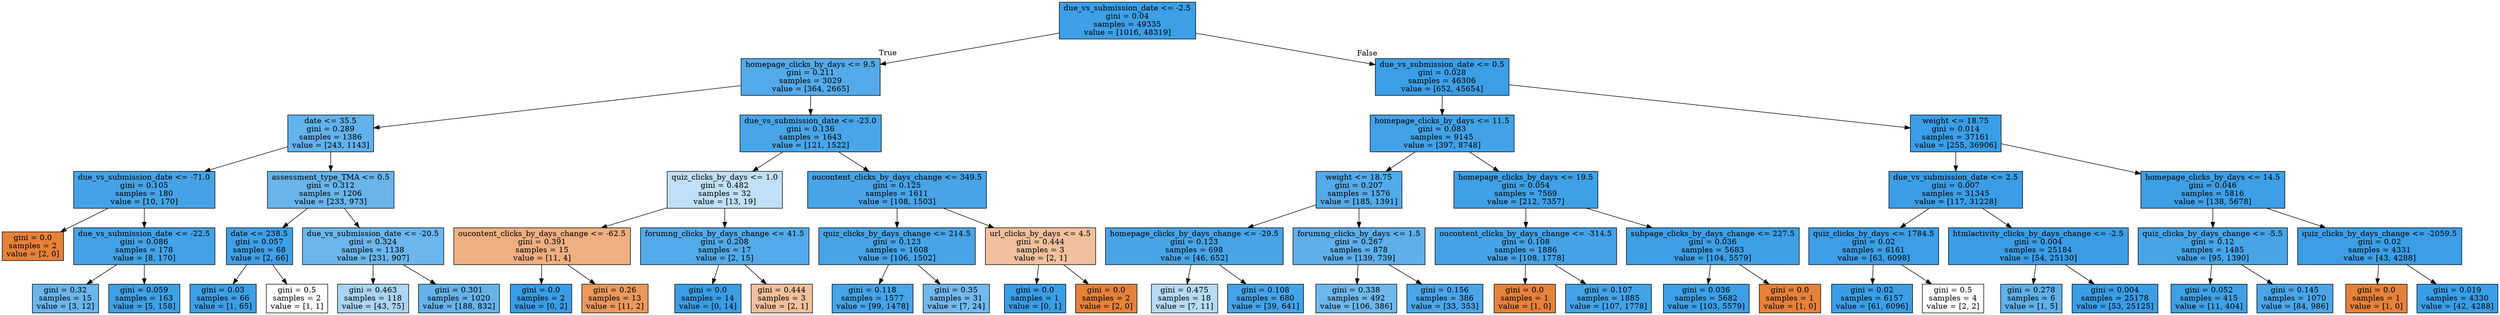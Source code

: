 digraph Tree {
node [shape=box, style="filled", color="black"] ;
0 [label="due_vs_submission_date <= -2.5\ngini = 0.04\nsamples = 49335\nvalue = [1016, 48319]", fillcolor="#399de5fa"] ;
1 [label="homepage_clicks_by_days <= 9.5\ngini = 0.211\nsamples = 3029\nvalue = [364, 2665]", fillcolor="#399de5dc"] ;
0 -> 1 [labeldistance=2.5, labelangle=45, headlabel="True"] ;
2 [label="date <= 35.5\ngini = 0.289\nsamples = 1386\nvalue = [243, 1143]", fillcolor="#399de5c9"] ;
1 -> 2 ;
3 [label="due_vs_submission_date <= -71.0\ngini = 0.105\nsamples = 180\nvalue = [10, 170]", fillcolor="#399de5f0"] ;
2 -> 3 ;
4 [label="gini = 0.0\nsamples = 2\nvalue = [2, 0]", fillcolor="#e58139ff"] ;
3 -> 4 ;
5 [label="due_vs_submission_date <= -22.5\ngini = 0.086\nsamples = 178\nvalue = [8, 170]", fillcolor="#399de5f3"] ;
3 -> 5 ;
6 [label="gini = 0.32\nsamples = 15\nvalue = [3, 12]", fillcolor="#399de5bf"] ;
5 -> 6 ;
7 [label="gini = 0.059\nsamples = 163\nvalue = [5, 158]", fillcolor="#399de5f7"] ;
5 -> 7 ;
8 [label="assessment_type_TMA <= 0.5\ngini = 0.312\nsamples = 1206\nvalue = [233, 973]", fillcolor="#399de5c2"] ;
2 -> 8 ;
9 [label="date <= 238.5\ngini = 0.057\nsamples = 68\nvalue = [2, 66]", fillcolor="#399de5f7"] ;
8 -> 9 ;
10 [label="gini = 0.03\nsamples = 66\nvalue = [1, 65]", fillcolor="#399de5fb"] ;
9 -> 10 ;
11 [label="gini = 0.5\nsamples = 2\nvalue = [1, 1]", fillcolor="#e5813900"] ;
9 -> 11 ;
12 [label="due_vs_submission_date <= -20.5\ngini = 0.324\nsamples = 1138\nvalue = [231, 907]", fillcolor="#399de5be"] ;
8 -> 12 ;
13 [label="gini = 0.463\nsamples = 118\nvalue = [43, 75]", fillcolor="#399de56d"] ;
12 -> 13 ;
14 [label="gini = 0.301\nsamples = 1020\nvalue = [188, 832]", fillcolor="#399de5c5"] ;
12 -> 14 ;
15 [label="due_vs_submission_date <= -23.0\ngini = 0.136\nsamples = 1643\nvalue = [121, 1522]", fillcolor="#399de5eb"] ;
1 -> 15 ;
16 [label="quiz_clicks_by_days <= 1.0\ngini = 0.482\nsamples = 32\nvalue = [13, 19]", fillcolor="#399de551"] ;
15 -> 16 ;
17 [label="oucontent_clicks_by_days_change <= -62.5\ngini = 0.391\nsamples = 15\nvalue = [11, 4]", fillcolor="#e58139a2"] ;
16 -> 17 ;
18 [label="gini = 0.0\nsamples = 2\nvalue = [0, 2]", fillcolor="#399de5ff"] ;
17 -> 18 ;
19 [label="gini = 0.26\nsamples = 13\nvalue = [11, 2]", fillcolor="#e58139d1"] ;
17 -> 19 ;
20 [label="forumng_clicks_by_days_change <= 41.5\ngini = 0.208\nsamples = 17\nvalue = [2, 15]", fillcolor="#399de5dd"] ;
16 -> 20 ;
21 [label="gini = 0.0\nsamples = 14\nvalue = [0, 14]", fillcolor="#399de5ff"] ;
20 -> 21 ;
22 [label="gini = 0.444\nsamples = 3\nvalue = [2, 1]", fillcolor="#e581397f"] ;
20 -> 22 ;
23 [label="oucontent_clicks_by_days_change <= 349.5\ngini = 0.125\nsamples = 1611\nvalue = [108, 1503]", fillcolor="#399de5ed"] ;
15 -> 23 ;
24 [label="quiz_clicks_by_days_change <= 214.5\ngini = 0.123\nsamples = 1608\nvalue = [106, 1502]", fillcolor="#399de5ed"] ;
23 -> 24 ;
25 [label="gini = 0.118\nsamples = 1577\nvalue = [99, 1478]", fillcolor="#399de5ee"] ;
24 -> 25 ;
26 [label="gini = 0.35\nsamples = 31\nvalue = [7, 24]", fillcolor="#399de5b5"] ;
24 -> 26 ;
27 [label="url_clicks_by_days <= 4.5\ngini = 0.444\nsamples = 3\nvalue = [2, 1]", fillcolor="#e581397f"] ;
23 -> 27 ;
28 [label="gini = 0.0\nsamples = 1\nvalue = [0, 1]", fillcolor="#399de5ff"] ;
27 -> 28 ;
29 [label="gini = 0.0\nsamples = 2\nvalue = [2, 0]", fillcolor="#e58139ff"] ;
27 -> 29 ;
30 [label="due_vs_submission_date <= 0.5\ngini = 0.028\nsamples = 46306\nvalue = [652, 45654]", fillcolor="#399de5fb"] ;
0 -> 30 [labeldistance=2.5, labelangle=-45, headlabel="False"] ;
31 [label="homepage_clicks_by_days <= 11.5\ngini = 0.083\nsamples = 9145\nvalue = [397, 8748]", fillcolor="#399de5f3"] ;
30 -> 31 ;
32 [label="weight <= 18.75\ngini = 0.207\nsamples = 1576\nvalue = [185, 1391]", fillcolor="#399de5dd"] ;
31 -> 32 ;
33 [label="homepage_clicks_by_days_change <= -29.5\ngini = 0.123\nsamples = 698\nvalue = [46, 652]", fillcolor="#399de5ed"] ;
32 -> 33 ;
34 [label="gini = 0.475\nsamples = 18\nvalue = [7, 11]", fillcolor="#399de55d"] ;
33 -> 34 ;
35 [label="gini = 0.108\nsamples = 680\nvalue = [39, 641]", fillcolor="#399de5ef"] ;
33 -> 35 ;
36 [label="forumng_clicks_by_days <= 1.5\ngini = 0.267\nsamples = 878\nvalue = [139, 739]", fillcolor="#399de5cf"] ;
32 -> 36 ;
37 [label="gini = 0.338\nsamples = 492\nvalue = [106, 386]", fillcolor="#399de5b9"] ;
36 -> 37 ;
38 [label="gini = 0.156\nsamples = 386\nvalue = [33, 353]", fillcolor="#399de5e7"] ;
36 -> 38 ;
39 [label="homepage_clicks_by_days <= 19.5\ngini = 0.054\nsamples = 7569\nvalue = [212, 7357]", fillcolor="#399de5f8"] ;
31 -> 39 ;
40 [label="oucontent_clicks_by_days_change <= -314.5\ngini = 0.108\nsamples = 1886\nvalue = [108, 1778]", fillcolor="#399de5f0"] ;
39 -> 40 ;
41 [label="gini = 0.0\nsamples = 1\nvalue = [1, 0]", fillcolor="#e58139ff"] ;
40 -> 41 ;
42 [label="gini = 0.107\nsamples = 1885\nvalue = [107, 1778]", fillcolor="#399de5f0"] ;
40 -> 42 ;
43 [label="subpage_clicks_by_days_change <= 227.5\ngini = 0.036\nsamples = 5683\nvalue = [104, 5579]", fillcolor="#399de5fa"] ;
39 -> 43 ;
44 [label="gini = 0.036\nsamples = 5682\nvalue = [103, 5579]", fillcolor="#399de5fa"] ;
43 -> 44 ;
45 [label="gini = 0.0\nsamples = 1\nvalue = [1, 0]", fillcolor="#e58139ff"] ;
43 -> 45 ;
46 [label="weight <= 18.75\ngini = 0.014\nsamples = 37161\nvalue = [255, 36906]", fillcolor="#399de5fd"] ;
30 -> 46 ;
47 [label="due_vs_submission_date <= 2.5\ngini = 0.007\nsamples = 31345\nvalue = [117, 31228]", fillcolor="#399de5fe"] ;
46 -> 47 ;
48 [label="quiz_clicks_by_days <= 1784.5\ngini = 0.02\nsamples = 6161\nvalue = [63, 6098]", fillcolor="#399de5fc"] ;
47 -> 48 ;
49 [label="gini = 0.02\nsamples = 6157\nvalue = [61, 6096]", fillcolor="#399de5fc"] ;
48 -> 49 ;
50 [label="gini = 0.5\nsamples = 4\nvalue = [2, 2]", fillcolor="#e5813900"] ;
48 -> 50 ;
51 [label="htmlactivity_clicks_by_days_change <= -2.5\ngini = 0.004\nsamples = 25184\nvalue = [54, 25130]", fillcolor="#399de5fe"] ;
47 -> 51 ;
52 [label="gini = 0.278\nsamples = 6\nvalue = [1, 5]", fillcolor="#399de5cc"] ;
51 -> 52 ;
53 [label="gini = 0.004\nsamples = 25178\nvalue = [53, 25125]", fillcolor="#399de5fe"] ;
51 -> 53 ;
54 [label="homepage_clicks_by_days <= 14.5\ngini = 0.046\nsamples = 5816\nvalue = [138, 5678]", fillcolor="#399de5f9"] ;
46 -> 54 ;
55 [label="quiz_clicks_by_days_change <= -5.5\ngini = 0.12\nsamples = 1485\nvalue = [95, 1390]", fillcolor="#399de5ee"] ;
54 -> 55 ;
56 [label="gini = 0.052\nsamples = 415\nvalue = [11, 404]", fillcolor="#399de5f8"] ;
55 -> 56 ;
57 [label="gini = 0.145\nsamples = 1070\nvalue = [84, 986]", fillcolor="#399de5e9"] ;
55 -> 57 ;
58 [label="quiz_clicks_by_days_change <= -2059.5\ngini = 0.02\nsamples = 4331\nvalue = [43, 4288]", fillcolor="#399de5fc"] ;
54 -> 58 ;
59 [label="gini = 0.0\nsamples = 1\nvalue = [1, 0]", fillcolor="#e58139ff"] ;
58 -> 59 ;
60 [label="gini = 0.019\nsamples = 4330\nvalue = [42, 4288]", fillcolor="#399de5fd"] ;
58 -> 60 ;
}